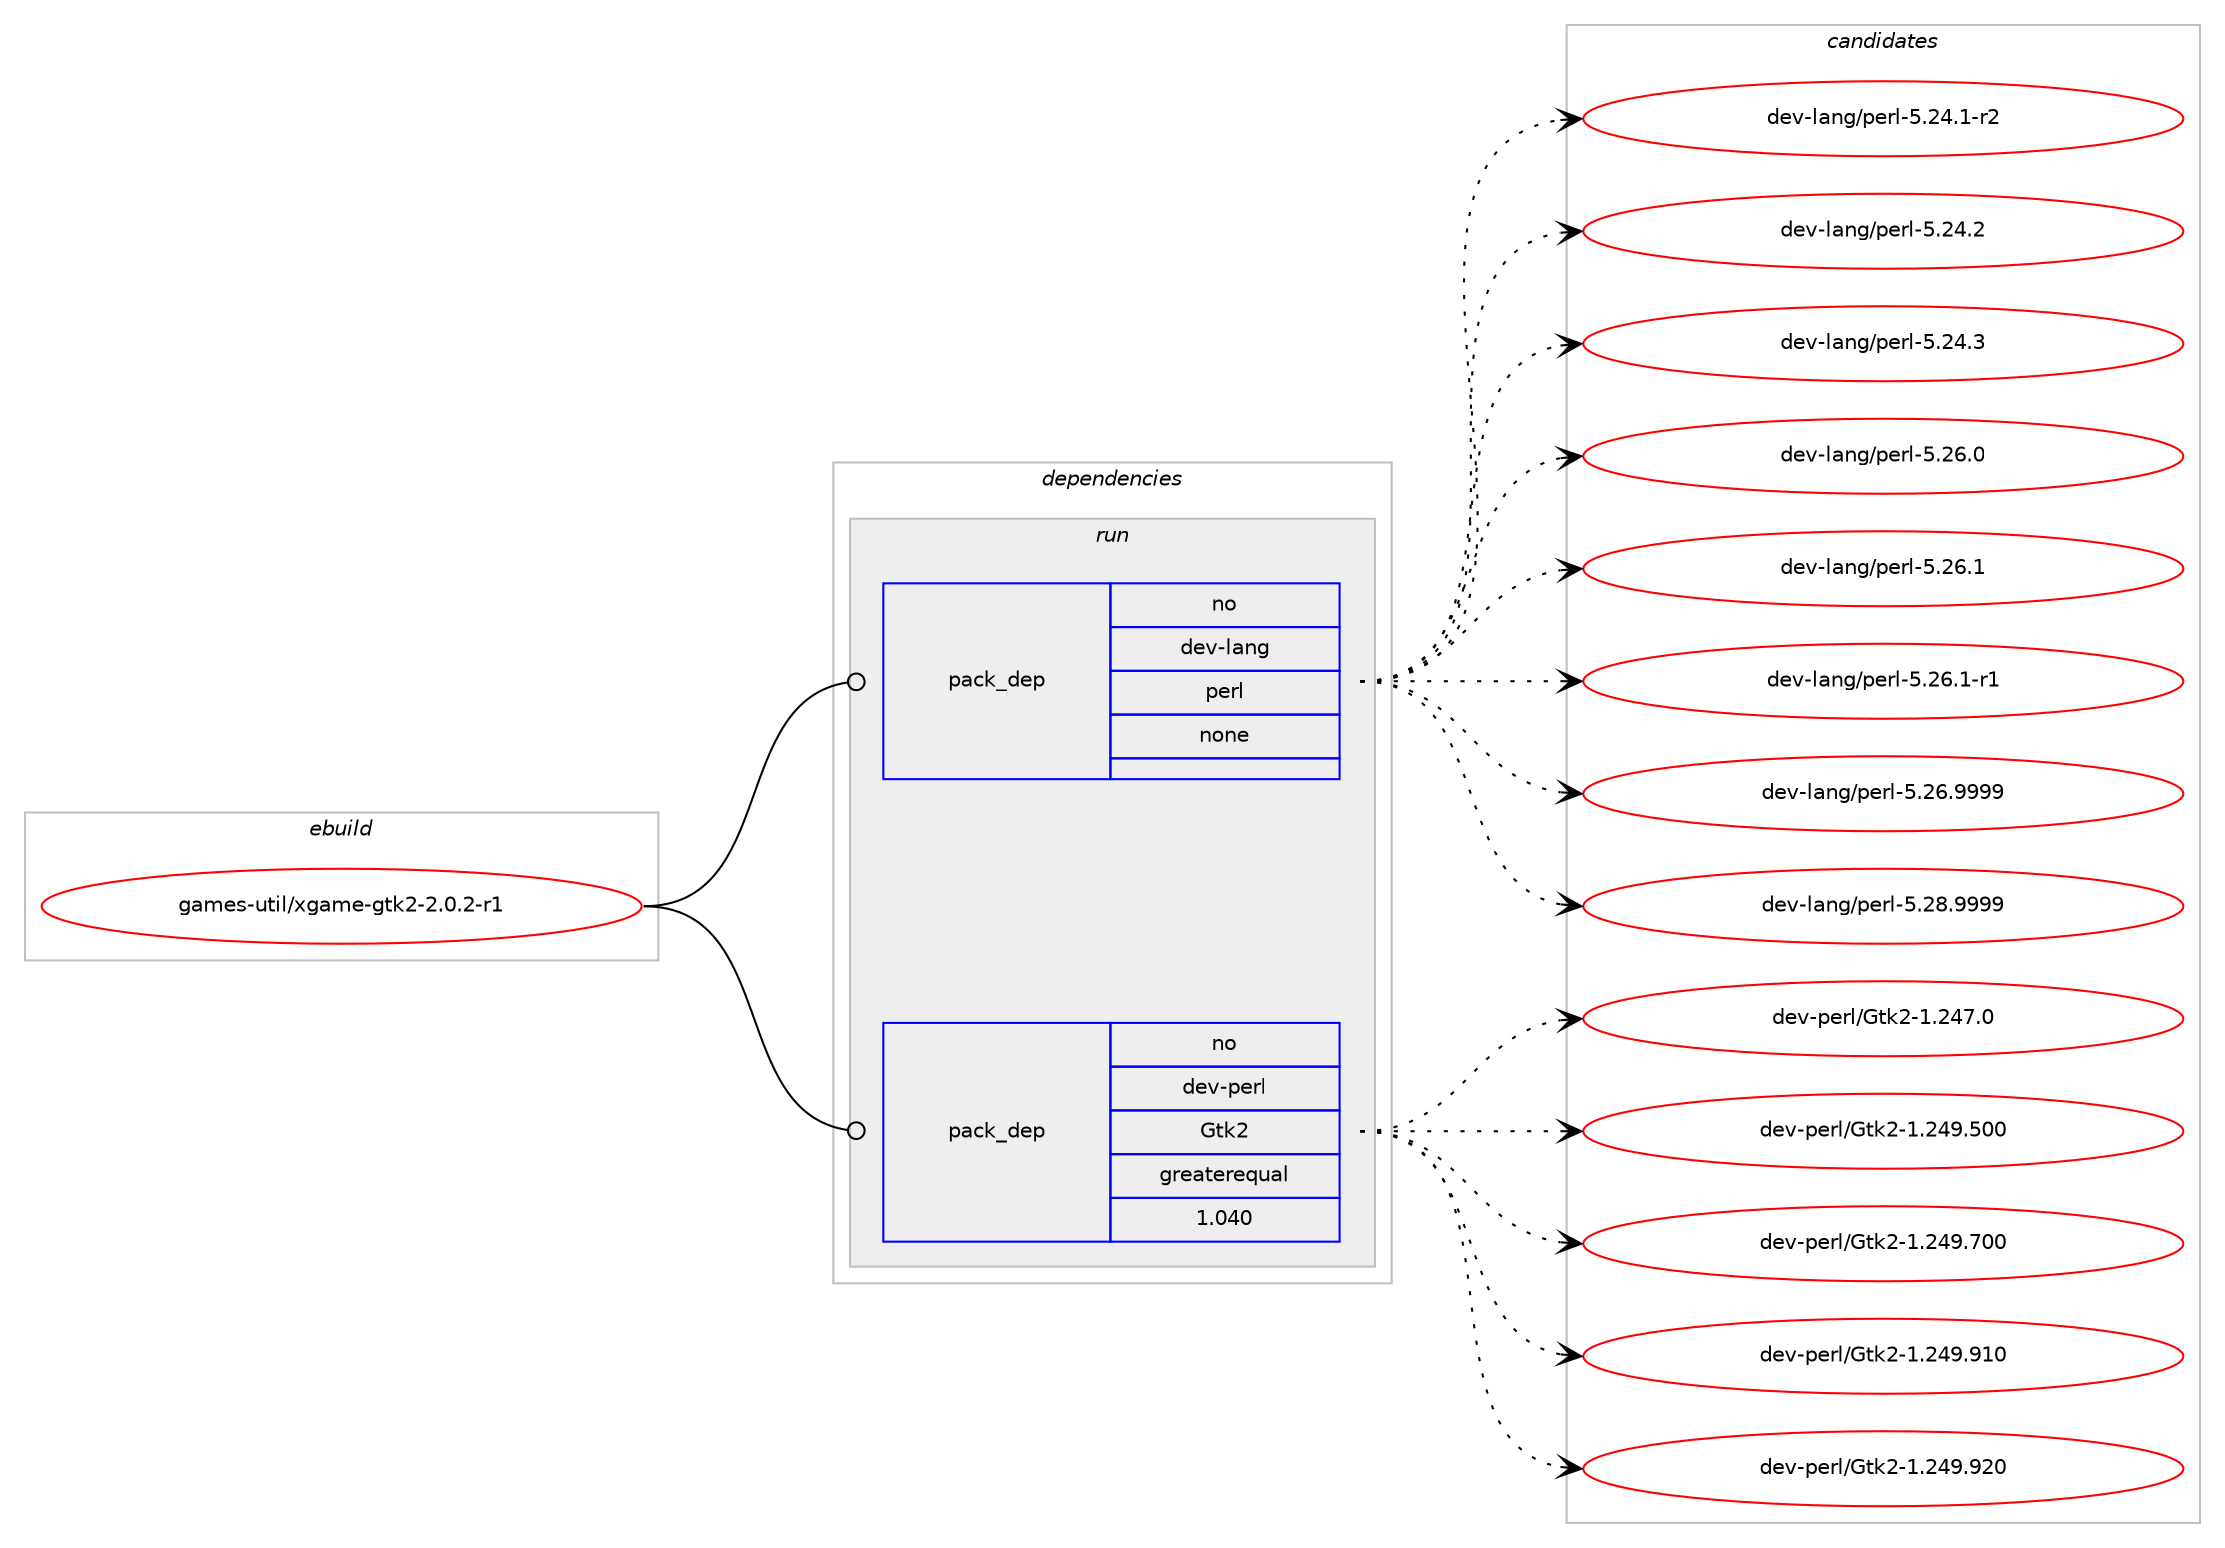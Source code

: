 digraph prolog {

# *************
# Graph options
# *************

newrank=true;
concentrate=true;
compound=true;
graph [rankdir=LR,fontname=Helvetica,fontsize=10,ranksep=1.5];#, ranksep=2.5, nodesep=0.2];
edge  [arrowhead=vee];
node  [fontname=Helvetica,fontsize=10];

# **********
# The ebuild
# **********

subgraph cluster_leftcol {
color=gray;
rank=same;
label=<<i>ebuild</i>>;
id [label="games-util/xgame-gtk2-2.0.2-r1", color=red, width=4, href="../games-util/xgame-gtk2-2.0.2-r1.svg"];
}

# ****************
# The dependencies
# ****************

subgraph cluster_midcol {
color=gray;
label=<<i>dependencies</i>>;
subgraph cluster_compile {
fillcolor="#eeeeee";
style=filled;
label=<<i>compile</i>>;
}
subgraph cluster_compileandrun {
fillcolor="#eeeeee";
style=filled;
label=<<i>compile and run</i>>;
}
subgraph cluster_run {
fillcolor="#eeeeee";
style=filled;
label=<<i>run</i>>;
subgraph pack219299 {
dependency305355 [label=<<TABLE BORDER="0" CELLBORDER="1" CELLSPACING="0" CELLPADDING="4" WIDTH="220"><TR><TD ROWSPAN="6" CELLPADDING="30">pack_dep</TD></TR><TR><TD WIDTH="110">no</TD></TR><TR><TD>dev-lang</TD></TR><TR><TD>perl</TD></TR><TR><TD>none</TD></TR><TR><TD></TD></TR></TABLE>>, shape=none, color=blue];
}
id:e -> dependency305355:w [weight=20,style="solid",arrowhead="odot"];
subgraph pack219300 {
dependency305356 [label=<<TABLE BORDER="0" CELLBORDER="1" CELLSPACING="0" CELLPADDING="4" WIDTH="220"><TR><TD ROWSPAN="6" CELLPADDING="30">pack_dep</TD></TR><TR><TD WIDTH="110">no</TD></TR><TR><TD>dev-perl</TD></TR><TR><TD>Gtk2</TD></TR><TR><TD>greaterequal</TD></TR><TR><TD>1.040</TD></TR></TABLE>>, shape=none, color=blue];
}
id:e -> dependency305356:w [weight=20,style="solid",arrowhead="odot"];
}
}

# **************
# The candidates
# **************

subgraph cluster_choices {
rank=same;
color=gray;
label=<<i>candidates</i>>;

subgraph choice219299 {
color=black;
nodesep=1;
choice100101118451089711010347112101114108455346505246494511450 [label="dev-lang/perl-5.24.1-r2", color=red, width=4,href="../dev-lang/perl-5.24.1-r2.svg"];
choice10010111845108971101034711210111410845534650524650 [label="dev-lang/perl-5.24.2", color=red, width=4,href="../dev-lang/perl-5.24.2.svg"];
choice10010111845108971101034711210111410845534650524651 [label="dev-lang/perl-5.24.3", color=red, width=4,href="../dev-lang/perl-5.24.3.svg"];
choice10010111845108971101034711210111410845534650544648 [label="dev-lang/perl-5.26.0", color=red, width=4,href="../dev-lang/perl-5.26.0.svg"];
choice10010111845108971101034711210111410845534650544649 [label="dev-lang/perl-5.26.1", color=red, width=4,href="../dev-lang/perl-5.26.1.svg"];
choice100101118451089711010347112101114108455346505446494511449 [label="dev-lang/perl-5.26.1-r1", color=red, width=4,href="../dev-lang/perl-5.26.1-r1.svg"];
choice10010111845108971101034711210111410845534650544657575757 [label="dev-lang/perl-5.26.9999", color=red, width=4,href="../dev-lang/perl-5.26.9999.svg"];
choice10010111845108971101034711210111410845534650564657575757 [label="dev-lang/perl-5.28.9999", color=red, width=4,href="../dev-lang/perl-5.28.9999.svg"];
dependency305355:e -> choice100101118451089711010347112101114108455346505246494511450:w [style=dotted,weight="100"];
dependency305355:e -> choice10010111845108971101034711210111410845534650524650:w [style=dotted,weight="100"];
dependency305355:e -> choice10010111845108971101034711210111410845534650524651:w [style=dotted,weight="100"];
dependency305355:e -> choice10010111845108971101034711210111410845534650544648:w [style=dotted,weight="100"];
dependency305355:e -> choice10010111845108971101034711210111410845534650544649:w [style=dotted,weight="100"];
dependency305355:e -> choice100101118451089711010347112101114108455346505446494511449:w [style=dotted,weight="100"];
dependency305355:e -> choice10010111845108971101034711210111410845534650544657575757:w [style=dotted,weight="100"];
dependency305355:e -> choice10010111845108971101034711210111410845534650564657575757:w [style=dotted,weight="100"];
}
subgraph choice219300 {
color=black;
nodesep=1;
choice100101118451121011141084771116107504549465052554648 [label="dev-perl/Gtk2-1.247.0", color=red, width=4,href="../dev-perl/Gtk2-1.247.0.svg"];
choice1001011184511210111410847711161075045494650525746534848 [label="dev-perl/Gtk2-1.249.500", color=red, width=4,href="../dev-perl/Gtk2-1.249.500.svg"];
choice1001011184511210111410847711161075045494650525746554848 [label="dev-perl/Gtk2-1.249.700", color=red, width=4,href="../dev-perl/Gtk2-1.249.700.svg"];
choice1001011184511210111410847711161075045494650525746574948 [label="dev-perl/Gtk2-1.249.910", color=red, width=4,href="../dev-perl/Gtk2-1.249.910.svg"];
choice1001011184511210111410847711161075045494650525746575048 [label="dev-perl/Gtk2-1.249.920", color=red, width=4,href="../dev-perl/Gtk2-1.249.920.svg"];
dependency305356:e -> choice100101118451121011141084771116107504549465052554648:w [style=dotted,weight="100"];
dependency305356:e -> choice1001011184511210111410847711161075045494650525746534848:w [style=dotted,weight="100"];
dependency305356:e -> choice1001011184511210111410847711161075045494650525746554848:w [style=dotted,weight="100"];
dependency305356:e -> choice1001011184511210111410847711161075045494650525746574948:w [style=dotted,weight="100"];
dependency305356:e -> choice1001011184511210111410847711161075045494650525746575048:w [style=dotted,weight="100"];
}
}

}
